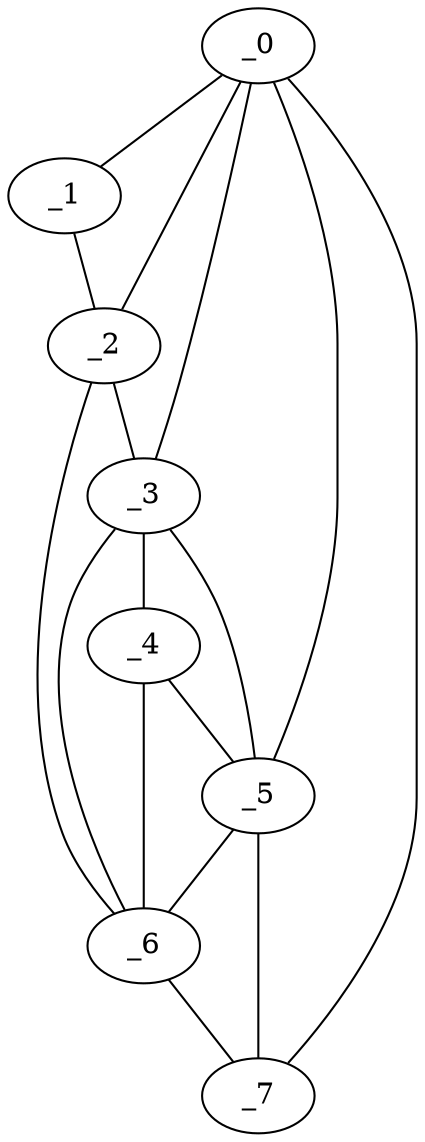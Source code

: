 graph "obj42__245.gxl" {
	_0	 [x=13,
		y=35];
	_1	 [x=14,
		y=32];
	_0 -- _1	 [valence=1];
	_2	 [x=22,
		y=30];
	_0 -- _2	 [valence=2];
	_3	 [x=30,
		y=32];
	_0 -- _3	 [valence=2];
	_5	 [x=84,
		y=59];
	_0 -- _5	 [valence=1];
	_7	 [x=119,
		y=94];
	_0 -- _7	 [valence=1];
	_1 -- _2	 [valence=1];
	_2 -- _3	 [valence=1];
	_6	 [x=102,
		y=44];
	_2 -- _6	 [valence=1];
	_4	 [x=83,
		y=51];
	_3 -- _4	 [valence=2];
	_3 -- _5	 [valence=1];
	_3 -- _6	 [valence=1];
	_4 -- _5	 [valence=1];
	_4 -- _6	 [valence=2];
	_5 -- _6	 [valence=2];
	_5 -- _7	 [valence=2];
	_6 -- _7	 [valence=1];
}
